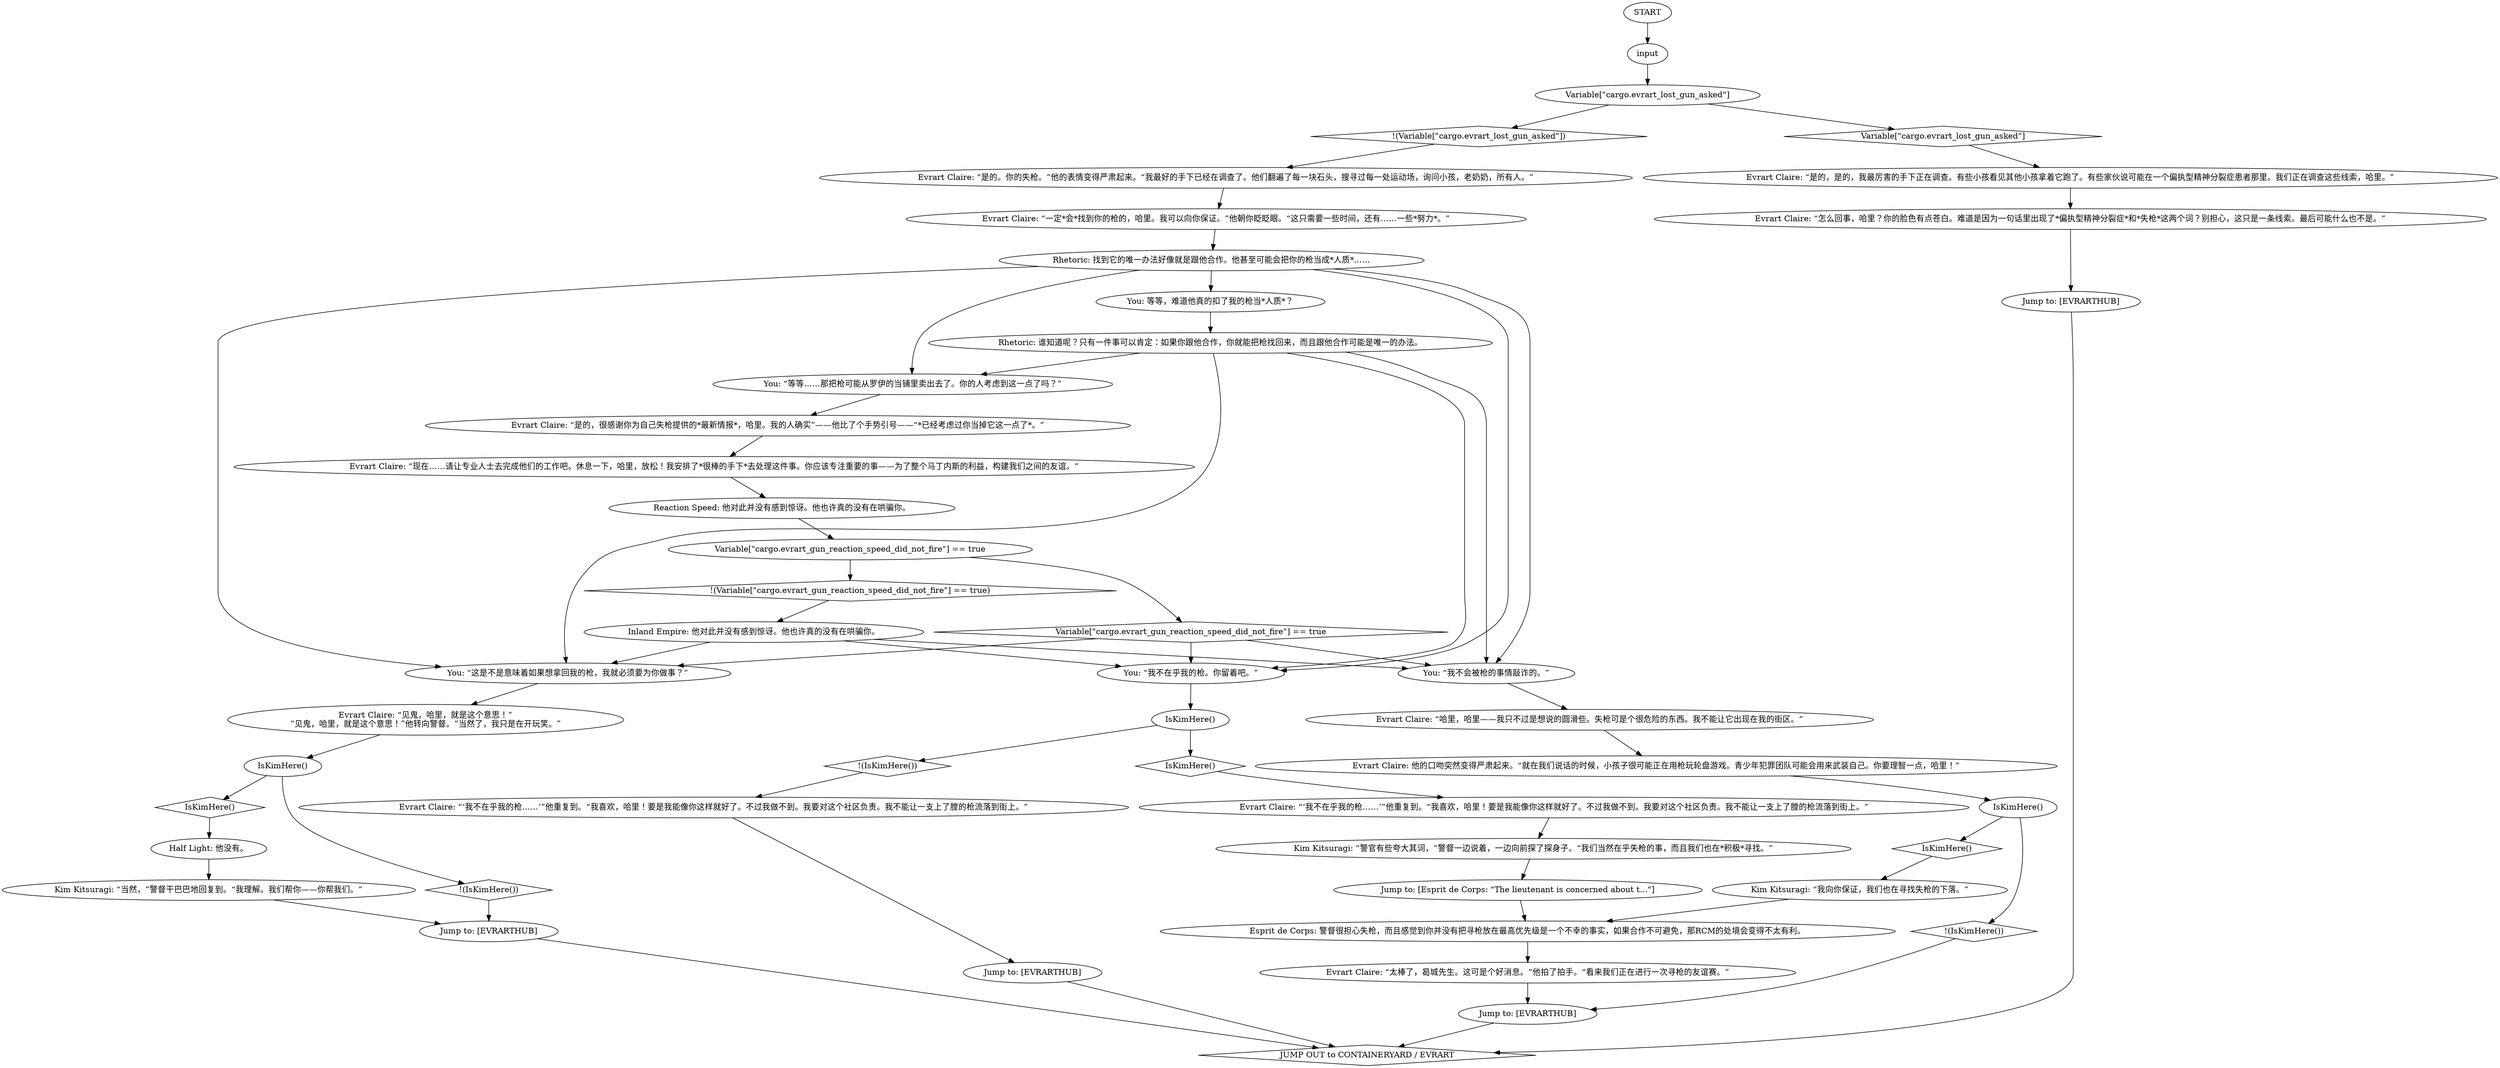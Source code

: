 # CONTAINERYARD / EVRART GUN
# "Let's talk about my lost gun."
#&
#"Can I have my lost gun now?"
# ==================================================
digraph G {
	  0 [label="START"];
	  1 [label="input"];
	  2 [label="You: “等等……那把枪可能从罗伊的当铺里卖出去了。你的人考虑到这一点了吗？”"];
	  3 [label="Evrart Claire: “‘我不在乎我的枪……’”他重复到。“我喜欢，哈里！要是我能像你这样就好了。不过我做不到。我要对这个社区负责。我不能让一支上了膛的枪流落到街上。”"];
	  4 [label="Jump to: [EVRARTHUB]"];
	  5 [label="You: 等等，难道他真的扣了我的枪当*人质*？"];
	  6 [label="Reaction Speed: 他对此并没有感到惊讶。他也许真的没有在哄骗你。"];
	  7 [label="Evrart Claire: “现在……请让专业人士去完成他们的工作吧。休息一下，哈里，放松！我安排了*很棒的手下*去处理这件事。你应该专注重要的事——为了整个马丁内斯的利益，构建我们之间的友谊。”"];
	  8 [label="Kim Kitsuragi: “当然，”警督干巴巴地回复到。“我理解。我们帮你——你帮我们。”"];
	  9 [label="IsKimHere()"];
	  10 [label="IsKimHere()", shape=diamond];
	  11 [label="!(IsKimHere())", shape=diamond];
	  12 [label="Half Light: 他没有。"];
	  13 [label="Rhetoric: 谁知道呢？只有一件事可以肯定：如果你跟他合作，你就能把枪找回来，而且跟他合作可能是唯一的办法。"];
	  15 [label="Variable[\"cargo.evrart_lost_gun_asked\"]"];
	  16 [label="Variable[\"cargo.evrart_lost_gun_asked\"]", shape=diamond];
	  17 [label="!(Variable[\"cargo.evrart_lost_gun_asked\"])", shape=diamond];
	  18 [label="Evrart Claire: 他的口吻突然变得严肃起来。“就在我们说话的时候，小孩子很可能正在用枪玩轮盘游戏。青少年犯罪团队可能会用来武装自己。你要理智一点，哈里！”"];
	  19 [label="You: “我不在乎我的枪。你留着吧。”"];
	  20 [label="Kim Kitsuragi: “我向你保证，我们也在寻找失枪的下落。”"];
	  21 [label="Jump to: [EVRARTHUB]"];
	  22 [label="Esprit de Corps: 警督很担心失枪，而且感觉到你并没有把寻枪放在最高优先级是一个不幸的事实，如果合作不可避免，那RCM的处境会变得不太有利。"];
	  23 [label="Evrart Claire: “一定*会*找到你的枪的，哈里。我可以向你保证。”他朝你眨眨眼。“这只需要一些时间，还有……一些*努力*。”"];
	  24 [label="Evrart Claire: “是的，是的，我最厉害的手下正在调查。有些小孩看见其他小孩拿着它跑了。有些家伙说可能在一个偏执型精神分裂症患者那里。我们正在调查这些线索，哈里。”"];
	  25 [label="Jump to: [Esprit de Corps: \"The lieutenant is concerned about t...\"]"];
	  26 [label="IsKimHere()"];
	  27 [label="IsKimHere()", shape=diamond];
	  28 [label="!(IsKimHere())", shape=diamond];
	  29 [label="Jump to: [EVRARTHUB]"];
	  30 [label="Jump to: [EVRARTHUB]"];
	  31 [label="You: “这是不是意味着如果想拿回我的枪，我就必须要为你做事？”"];
	  32 [label="Evrart Claire: “‘我不在乎我的枪……’”他重复到。“我喜欢，哈里！要是我能像你这样就好了。不过我做不到。我要对这个社区负责。我不能让一支上了膛的枪流落到街上。”"];
	  33 [label="Variable[\"cargo.evrart_gun_reaction_speed_did_not_fire\"] == true"];
	  34 [label="Variable[\"cargo.evrart_gun_reaction_speed_did_not_fire\"] == true", shape=diamond];
	  35 [label="!(Variable[\"cargo.evrart_gun_reaction_speed_did_not_fire\"] == true)", shape=diamond];
	  36 [label="You: “我不会被枪的事情敲诈的。”"];
	  37 [label="Evrart Claire: “太棒了，曷城先生。这可是个好消息。”他拍了拍手。“看来我们正在进行一次寻枪的友谊赛。”"];
	  38 [label="Evrart Claire: “是的，很感谢你为自己失枪提供的*最新情报*，哈里。我的人确实”——他比了个手势引号——“*已经考虑过你当掉它这一点了*。”"];
	  39 [label="Evrart Claire: “是的。你的失枪。”他的表情变得严肃起来。“我最好的手下已经在调查了。他们翻遍了每一块石头，搜寻过每一处运动场，询问小孩，老奶奶，所有人。”"];
	  40 [label="Rhetoric: 找到它的唯一办法好像就是跟他合作。他甚至可能会把你的枪当成*人质*……"];
	  41 [label="Kim Kitsuragi: “警官有些夸大其词，”警督一边说着，一边向前探了探身子。“我们当然在乎失枪的事，而且我们也在*积极*寻找。”"];
	  42 [label="Inland Empire: 他对此并没有感到惊讶。他也许真的没有在哄骗你。"];
	  43 [label="Evrart Claire: “怎么回事，哈里？你的脸色有点苍白。难道是因为一句话里出现了*偏执型精神分裂症*和*失枪*这两个词？别担心，这只是一条线索。最后可能什么也不是。”"];
	  44 [label="IsKimHere()"];
	  45 [label="IsKimHere()", shape=diamond];
	  46 [label="!(IsKimHere())", shape=diamond];
	  47 [label="Evrart Claire: “哈里，哈里——我只不过是想说的圆滑些。失枪可是个很危险的东西。我不能让它出现在我的街区。”"];
	  48 [label="Evrart Claire: “见鬼，哈里，就是这个意思！”\n“见鬼，哈里，就是这个意思！”他转向警督。“当然了，我只是在开玩笑。”"];
	  6050606 [label="JUMP OUT to CONTAINERYARD / EVRART", shape=diamond];
	  0 -> 1
	  1 -> 15
	  2 -> 38
	  3 -> 4
	  4 -> 6050606
	  5 -> 13
	  6 -> 33
	  7 -> 6
	  8 -> 30
	  9 -> 10
	  9 -> 11
	  10 -> 20
	  11 -> 21
	  12 -> 8
	  13 -> 2
	  13 -> 19
	  13 -> 36
	  13 -> 31
	  15 -> 16
	  15 -> 17
	  16 -> 24
	  17 -> 39
	  18 -> 9
	  19 -> 44
	  20 -> 22
	  21 -> 6050606
	  22 -> 37
	  23 -> 40
	  24 -> 43
	  25 -> 22
	  26 -> 27
	  26 -> 28
	  27 -> 12
	  28 -> 30
	  29 -> 6050606
	  30 -> 6050606
	  31 -> 48
	  32 -> 41
	  33 -> 34
	  33 -> 35
	  34 -> 19
	  34 -> 36
	  34 -> 31
	  35 -> 42
	  36 -> 47
	  37 -> 21
	  38 -> 7
	  39 -> 23
	  40 -> 2
	  40 -> 36
	  40 -> 5
	  40 -> 19
	  40 -> 31
	  41 -> 25
	  42 -> 19
	  42 -> 36
	  42 -> 31
	  43 -> 29
	  44 -> 45
	  44 -> 46
	  45 -> 32
	  46 -> 3
	  47 -> 18
	  48 -> 26
}

